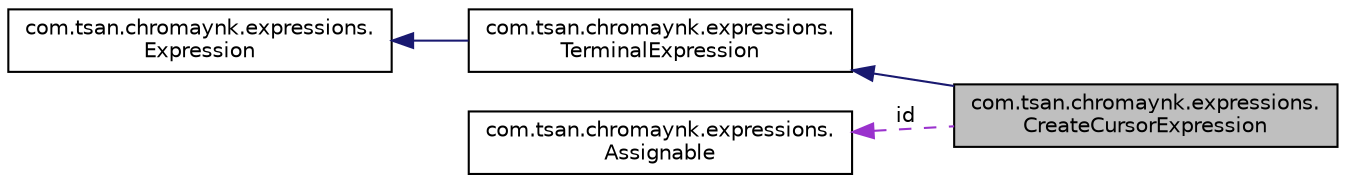 digraph "com.tsan.chromaynk.expressions.CreateCursorExpression"
{
 // LATEX_PDF_SIZE
  edge [fontname="Helvetica",fontsize="10",labelfontname="Helvetica",labelfontsize="10"];
  node [fontname="Helvetica",fontsize="10",shape=record];
  rankdir="LR";
  Node1 [label="com.tsan.chromaynk.expressions.\lCreateCursorExpression",height=0.2,width=0.4,color="black", fillcolor="grey75", style="filled", fontcolor="black",tooltip=" "];
  Node2 -> Node1 [dir="back",color="midnightblue",fontsize="10",style="solid",fontname="Helvetica"];
  Node2 [label="com.tsan.chromaynk.expressions.\lTerminalExpression",height=0.2,width=0.4,color="black", fillcolor="white", style="filled",URL="$classcom_1_1tsan_1_1chromaynk_1_1expressions_1_1TerminalExpression.html",tooltip=" "];
  Node3 -> Node2 [dir="back",color="midnightblue",fontsize="10",style="solid",fontname="Helvetica"];
  Node3 [label="com.tsan.chromaynk.expressions.\lExpression",height=0.2,width=0.4,color="black", fillcolor="white", style="filled",URL="$classcom_1_1tsan_1_1chromaynk_1_1expressions_1_1Expression.html",tooltip=" "];
  Node4 -> Node1 [dir="back",color="darkorchid3",fontsize="10",style="dashed",label=" id" ,fontname="Helvetica"];
  Node4 [label="com.tsan.chromaynk.expressions.\lAssignable",height=0.2,width=0.4,color="black", fillcolor="white", style="filled",URL="$interfacecom_1_1tsan_1_1chromaynk_1_1expressions_1_1Assignable.html",tooltip=" "];
}
